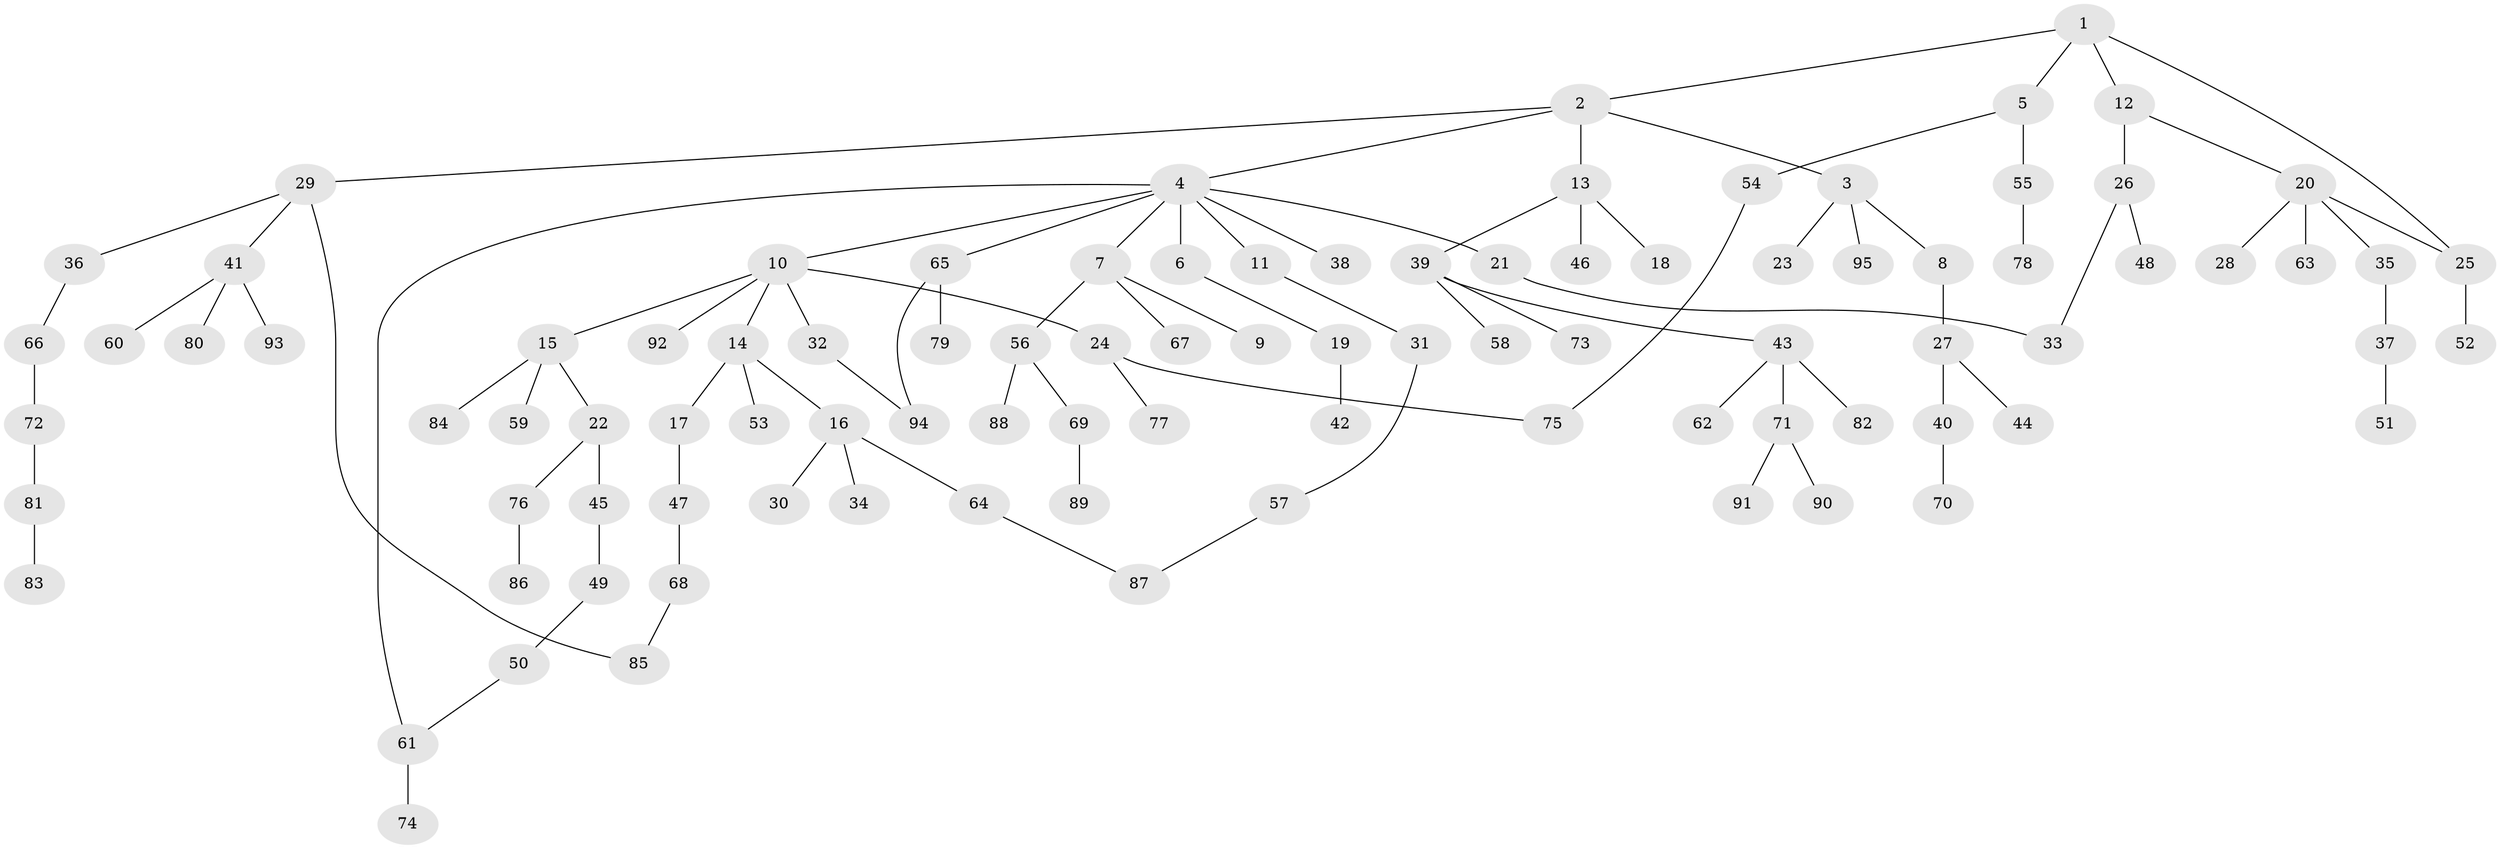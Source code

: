 // Generated by graph-tools (version 1.1) at 2025/25/03/09/25 03:25:26]
// undirected, 95 vertices, 101 edges
graph export_dot {
graph [start="1"]
  node [color=gray90,style=filled];
  1;
  2;
  3;
  4;
  5;
  6;
  7;
  8;
  9;
  10;
  11;
  12;
  13;
  14;
  15;
  16;
  17;
  18;
  19;
  20;
  21;
  22;
  23;
  24;
  25;
  26;
  27;
  28;
  29;
  30;
  31;
  32;
  33;
  34;
  35;
  36;
  37;
  38;
  39;
  40;
  41;
  42;
  43;
  44;
  45;
  46;
  47;
  48;
  49;
  50;
  51;
  52;
  53;
  54;
  55;
  56;
  57;
  58;
  59;
  60;
  61;
  62;
  63;
  64;
  65;
  66;
  67;
  68;
  69;
  70;
  71;
  72;
  73;
  74;
  75;
  76;
  77;
  78;
  79;
  80;
  81;
  82;
  83;
  84;
  85;
  86;
  87;
  88;
  89;
  90;
  91;
  92;
  93;
  94;
  95;
  1 -- 2;
  1 -- 5;
  1 -- 12;
  1 -- 25;
  2 -- 3;
  2 -- 4;
  2 -- 13;
  2 -- 29;
  3 -- 8;
  3 -- 23;
  3 -- 95;
  4 -- 6;
  4 -- 7;
  4 -- 10;
  4 -- 11;
  4 -- 21;
  4 -- 38;
  4 -- 61;
  4 -- 65;
  5 -- 54;
  5 -- 55;
  6 -- 19;
  7 -- 9;
  7 -- 56;
  7 -- 67;
  8 -- 27;
  10 -- 14;
  10 -- 15;
  10 -- 24;
  10 -- 32;
  10 -- 92;
  11 -- 31;
  12 -- 20;
  12 -- 26;
  13 -- 18;
  13 -- 39;
  13 -- 46;
  14 -- 16;
  14 -- 17;
  14 -- 53;
  15 -- 22;
  15 -- 59;
  15 -- 84;
  16 -- 30;
  16 -- 34;
  16 -- 64;
  17 -- 47;
  19 -- 42;
  20 -- 28;
  20 -- 35;
  20 -- 63;
  20 -- 25;
  21 -- 33;
  22 -- 45;
  22 -- 76;
  24 -- 75;
  24 -- 77;
  25 -- 52;
  26 -- 48;
  26 -- 33;
  27 -- 40;
  27 -- 44;
  29 -- 36;
  29 -- 41;
  29 -- 85;
  31 -- 57;
  32 -- 94;
  35 -- 37;
  36 -- 66;
  37 -- 51;
  39 -- 43;
  39 -- 58;
  39 -- 73;
  40 -- 70;
  41 -- 60;
  41 -- 80;
  41 -- 93;
  43 -- 62;
  43 -- 71;
  43 -- 82;
  45 -- 49;
  47 -- 68;
  49 -- 50;
  50 -- 61;
  54 -- 75;
  55 -- 78;
  56 -- 69;
  56 -- 88;
  57 -- 87;
  61 -- 74;
  64 -- 87;
  65 -- 79;
  65 -- 94;
  66 -- 72;
  68 -- 85;
  69 -- 89;
  71 -- 90;
  71 -- 91;
  72 -- 81;
  76 -- 86;
  81 -- 83;
}
